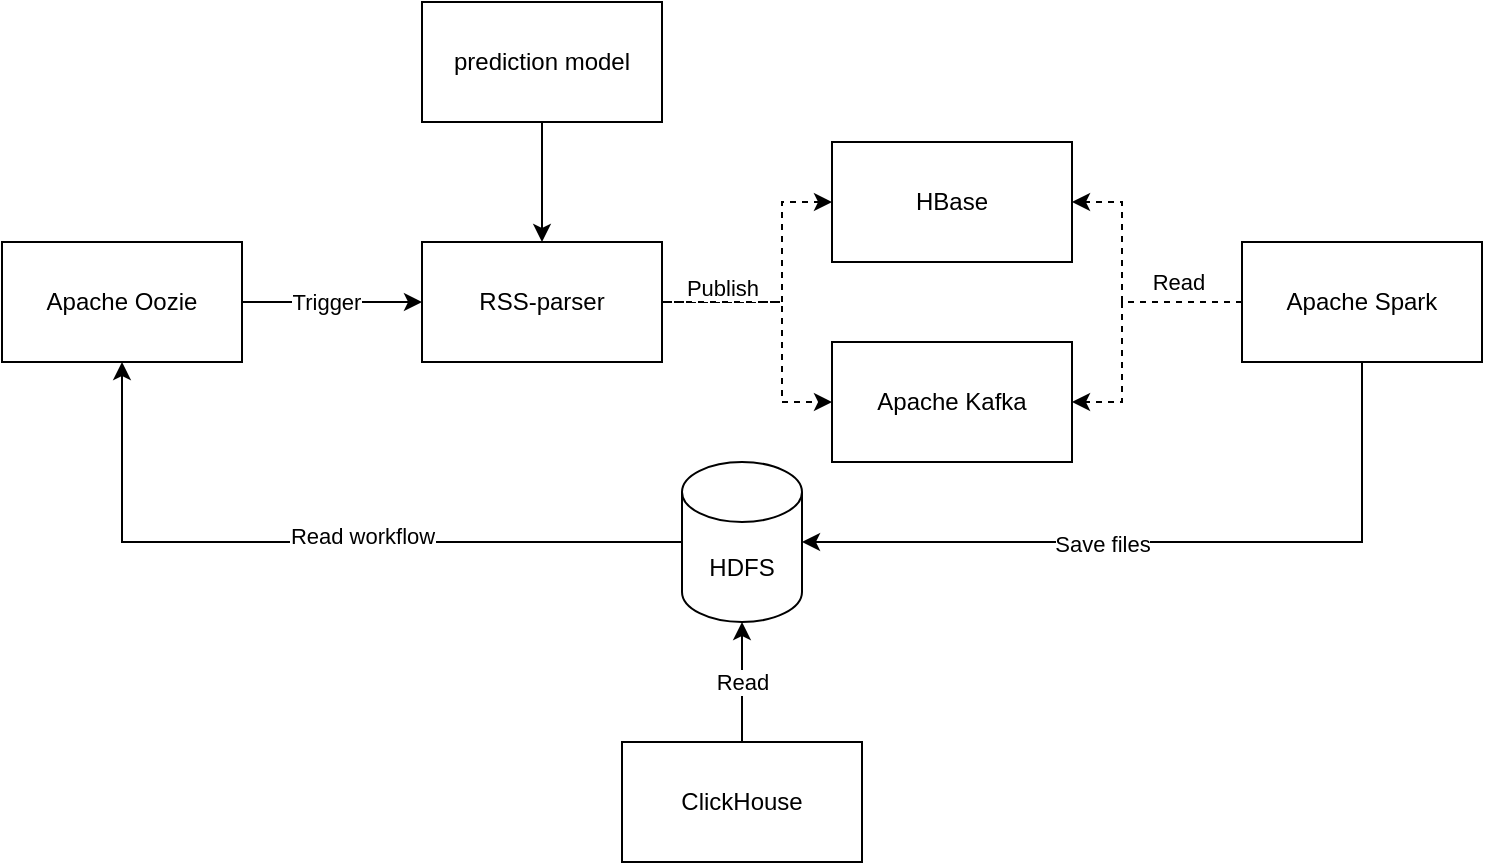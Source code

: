 <mxfile version="20.8.10" type="device"><diagram id="zjLlr4xAO2f8lUC0G2Ah" name="Page-1"><mxGraphModel dx="1050" dy="1701" grid="1" gridSize="10" guides="1" tooltips="1" connect="1" arrows="1" fold="1" page="1" pageScale="1" pageWidth="850" pageHeight="1100" math="0" shadow="0"><root><mxCell id="0"/><mxCell id="1" parent="0"/><mxCell id="hD0vD88yJjA4SP2MGqZl-6" style="edgeStyle=orthogonalEdgeStyle;rounded=0;orthogonalLoop=1;jettySize=auto;html=1;" parent="1" source="hD0vD88yJjA4SP2MGqZl-1" target="hD0vD88yJjA4SP2MGqZl-3" edge="1"><mxGeometry relative="1" as="geometry"/></mxCell><mxCell id="hD0vD88yJjA4SP2MGqZl-37" value="Trigger" style="edgeLabel;html=1;align=center;verticalAlign=middle;resizable=0;points=[];fontSize=11;" parent="hD0vD88yJjA4SP2MGqZl-6" vertex="1" connectable="0"><mxGeometry x="0.696" y="-3" relative="1" as="geometry"><mxPoint x="-35" y="-3" as="offset"/></mxGeometry></mxCell><mxCell id="hD0vD88yJjA4SP2MGqZl-1" value="Apache Oozie" style="rounded=0;whiteSpace=wrap;html=1;" parent="1" vertex="1"><mxGeometry x="10" y="-880" width="120" height="60" as="geometry"/></mxCell><mxCell id="hD0vD88yJjA4SP2MGqZl-9" style="edgeStyle=orthogonalEdgeStyle;rounded=0;orthogonalLoop=1;jettySize=auto;html=1;entryX=0.5;entryY=0;entryDx=0;entryDy=0;" parent="1" source="hD0vD88yJjA4SP2MGqZl-2" target="hD0vD88yJjA4SP2MGqZl-3" edge="1"><mxGeometry relative="1" as="geometry"/></mxCell><mxCell id="hD0vD88yJjA4SP2MGqZl-2" value="prediction model" style="rounded=0;whiteSpace=wrap;html=1;" parent="1" vertex="1"><mxGeometry x="220" y="-1000" width="120" height="60" as="geometry"/></mxCell><mxCell id="hD0vD88yJjA4SP2MGqZl-7" style="edgeStyle=orthogonalEdgeStyle;rounded=0;orthogonalLoop=1;jettySize=auto;html=1;entryX=0;entryY=0.5;entryDx=0;entryDy=0;dashed=1;" parent="1" target="hD0vD88yJjA4SP2MGqZl-4" edge="1"><mxGeometry relative="1" as="geometry"><Array as="points"><mxPoint x="340" y="-850"/><mxPoint x="400" y="-850"/><mxPoint x="400" y="-800"/></Array><mxPoint x="340" y="-860" as="sourcePoint"/><mxPoint x="485" y="-840" as="targetPoint"/></mxGeometry></mxCell><mxCell id="hD0vD88yJjA4SP2MGqZl-36" value="Publish" style="edgeLabel;html=1;align=center;verticalAlign=middle;resizable=0;points=[];fontSize=11;" parent="hD0vD88yJjA4SP2MGqZl-7" vertex="1" connectable="0"><mxGeometry x="0.196" y="-1" relative="1" as="geometry"><mxPoint x="-29" y="-24" as="offset"/></mxGeometry></mxCell><mxCell id="1uYl4fmjOvBBQmeU2FPX-2" style="edgeStyle=orthogonalEdgeStyle;rounded=0;orthogonalLoop=1;jettySize=auto;html=1;entryX=0;entryY=0.5;entryDx=0;entryDy=0;dashed=1;" edge="1" parent="1" source="hD0vD88yJjA4SP2MGqZl-3" target="1uYl4fmjOvBBQmeU2FPX-1"><mxGeometry relative="1" as="geometry"><Array as="points"><mxPoint x="400" y="-850"/><mxPoint x="400" y="-900"/></Array></mxGeometry></mxCell><mxCell id="hD0vD88yJjA4SP2MGqZl-3" value="RSS-parser" style="rounded=0;whiteSpace=wrap;html=1;" parent="1" vertex="1"><mxGeometry x="220" y="-880" width="120" height="60" as="geometry"/></mxCell><mxCell id="hD0vD88yJjA4SP2MGqZl-4" value="Apache Kafka" style="rounded=0;whiteSpace=wrap;html=1;" parent="1" vertex="1"><mxGeometry x="425" y="-830" width="120" height="60" as="geometry"/></mxCell><mxCell id="hD0vD88yJjA4SP2MGqZl-10" style="edgeStyle=orthogonalEdgeStyle;rounded=0;orthogonalLoop=1;jettySize=auto;html=1;entryX=1;entryY=0.5;entryDx=0;entryDy=0;dashed=1;" parent="1" source="hD0vD88yJjA4SP2MGqZl-5" target="hD0vD88yJjA4SP2MGqZl-4" edge="1"><mxGeometry relative="1" as="geometry"><Array as="points"><mxPoint x="570" y="-850"/><mxPoint x="570" y="-800"/></Array></mxGeometry></mxCell><mxCell id="hD0vD88yJjA4SP2MGqZl-24" value="Read" style="edgeLabel;html=1;align=center;verticalAlign=middle;resizable=0;points=[];" parent="hD0vD88yJjA4SP2MGqZl-10" vertex="1" connectable="0"><mxGeometry x="-0.27" y="-1" relative="1" as="geometry"><mxPoint x="17" y="-9" as="offset"/></mxGeometry></mxCell><mxCell id="hD0vD88yJjA4SP2MGqZl-19" style="edgeStyle=orthogonalEdgeStyle;rounded=0;orthogonalLoop=1;jettySize=auto;html=1;entryX=1;entryY=0.5;entryDx=0;entryDy=0;entryPerimeter=0;" parent="1" source="hD0vD88yJjA4SP2MGqZl-5" target="hD0vD88yJjA4SP2MGqZl-11" edge="1"><mxGeometry relative="1" as="geometry"><mxPoint x="580" y="-730" as="targetPoint"/><Array as="points"><mxPoint x="690" y="-730"/></Array></mxGeometry></mxCell><mxCell id="hD0vD88yJjA4SP2MGqZl-22" value="Save files" style="edgeLabel;html=1;align=center;verticalAlign=middle;resizable=0;points=[];" parent="hD0vD88yJjA4SP2MGqZl-19" vertex="1" connectable="0"><mxGeometry x="0.188" y="1" relative="1" as="geometry"><mxPoint as="offset"/></mxGeometry></mxCell><mxCell id="1uYl4fmjOvBBQmeU2FPX-3" style="edgeStyle=orthogonalEdgeStyle;rounded=0;orthogonalLoop=1;jettySize=auto;html=1;entryX=1;entryY=0.5;entryDx=0;entryDy=0;dashed=1;" edge="1" parent="1" source="hD0vD88yJjA4SP2MGqZl-5" target="1uYl4fmjOvBBQmeU2FPX-1"><mxGeometry relative="1" as="geometry"><Array as="points"><mxPoint x="570" y="-850"/><mxPoint x="570" y="-900"/></Array></mxGeometry></mxCell><mxCell id="hD0vD88yJjA4SP2MGqZl-5" value="Apache Spark" style="rounded=0;whiteSpace=wrap;html=1;" parent="1" vertex="1"><mxGeometry x="630" y="-880" width="120" height="60" as="geometry"/></mxCell><mxCell id="hD0vD88yJjA4SP2MGqZl-18" style="edgeStyle=orthogonalEdgeStyle;rounded=0;orthogonalLoop=1;jettySize=auto;html=1;entryX=0.5;entryY=1;entryDx=0;entryDy=0;" parent="1" source="hD0vD88yJjA4SP2MGqZl-11" target="hD0vD88yJjA4SP2MGqZl-1" edge="1"><mxGeometry relative="1" as="geometry"/></mxCell><mxCell id="hD0vD88yJjA4SP2MGqZl-21" value="Read workflow" style="edgeLabel;html=1;align=center;verticalAlign=middle;resizable=0;points=[];" parent="hD0vD88yJjA4SP2MGqZl-18" vertex="1" connectable="0"><mxGeometry x="-0.134" y="-3" relative="1" as="geometry"><mxPoint as="offset"/></mxGeometry></mxCell><mxCell id="hD0vD88yJjA4SP2MGqZl-11" value="HDFS" style="shape=cylinder3;whiteSpace=wrap;html=1;boundedLbl=1;backgroundOutline=1;size=15;" parent="1" vertex="1"><mxGeometry x="350" y="-770" width="60" height="80" as="geometry"/></mxCell><mxCell id="hD0vD88yJjA4SP2MGqZl-20" style="edgeStyle=orthogonalEdgeStyle;rounded=0;orthogonalLoop=1;jettySize=auto;html=1;entryX=0.5;entryY=1;entryDx=0;entryDy=0;entryPerimeter=0;" parent="1" source="hD0vD88yJjA4SP2MGqZl-15" target="hD0vD88yJjA4SP2MGqZl-11" edge="1"><mxGeometry relative="1" as="geometry"/></mxCell><mxCell id="hD0vD88yJjA4SP2MGqZl-38" value="Read" style="edgeLabel;html=1;align=center;verticalAlign=middle;resizable=0;points=[];fontSize=11;" parent="hD0vD88yJjA4SP2MGqZl-20" vertex="1" connectable="0"><mxGeometry x="0.24" relative="1" as="geometry"><mxPoint y="7" as="offset"/></mxGeometry></mxCell><mxCell id="hD0vD88yJjA4SP2MGqZl-15" value="ClickHouse" style="rounded=0;whiteSpace=wrap;html=1;" parent="1" vertex="1"><mxGeometry x="320" y="-630" width="120" height="60" as="geometry"/></mxCell><mxCell id="1uYl4fmjOvBBQmeU2FPX-1" value="HBase" style="rounded=0;whiteSpace=wrap;html=1;" vertex="1" parent="1"><mxGeometry x="425" y="-930" width="120" height="60" as="geometry"/></mxCell></root></mxGraphModel></diagram></mxfile>